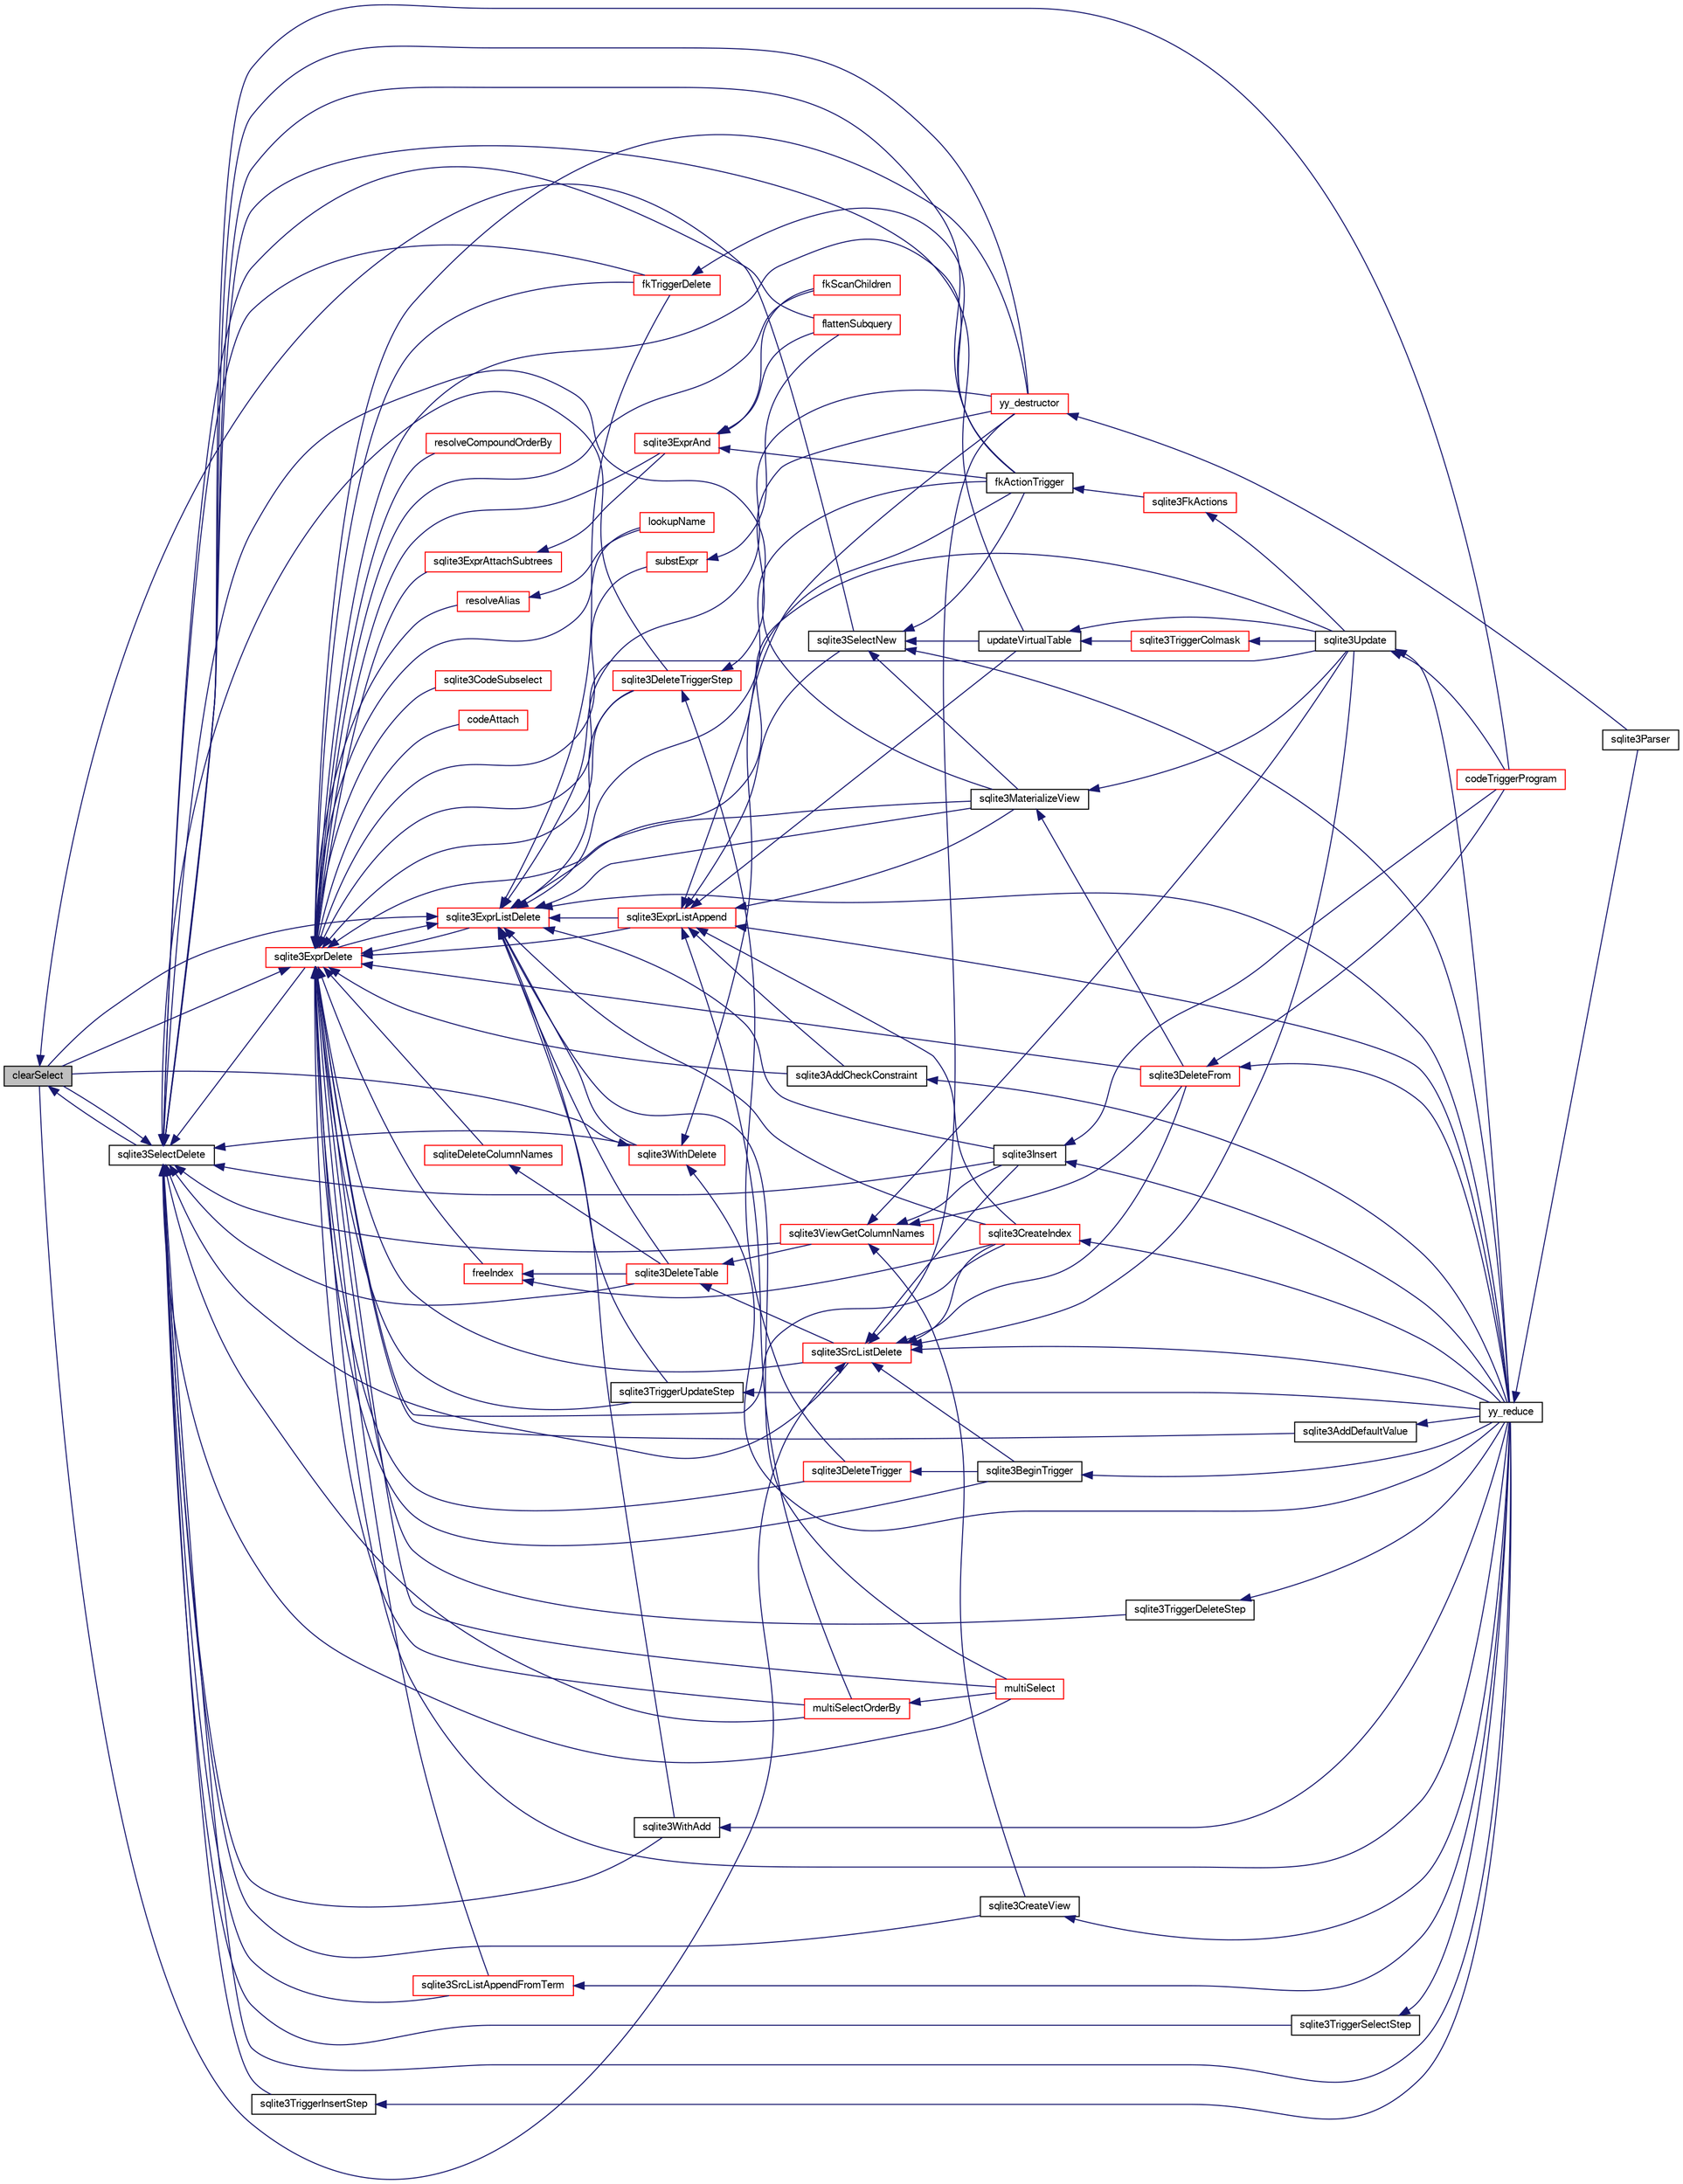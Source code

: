 digraph "clearSelect"
{
  edge [fontname="FreeSans",fontsize="10",labelfontname="FreeSans",labelfontsize="10"];
  node [fontname="FreeSans",fontsize="10",shape=record];
  rankdir="LR";
  Node45740 [label="clearSelect",height=0.2,width=0.4,color="black", fillcolor="grey75", style="filled", fontcolor="black"];
  Node45740 -> Node45741 [dir="back",color="midnightblue",fontsize="10",style="solid",fontname="FreeSans"];
  Node45741 [label="sqlite3SelectNew",height=0.2,width=0.4,color="black", fillcolor="white", style="filled",URL="$sqlite3_8c.html#af637faf2f42e6ac5b93c317ed350252c"];
  Node45741 -> Node45742 [dir="back",color="midnightblue",fontsize="10",style="solid",fontname="FreeSans"];
  Node45742 [label="sqlite3MaterializeView",height=0.2,width=0.4,color="black", fillcolor="white", style="filled",URL="$sqlite3_8c.html#a4557984b0b75f998fb0c3f231c9b1def"];
  Node45742 -> Node45743 [dir="back",color="midnightblue",fontsize="10",style="solid",fontname="FreeSans"];
  Node45743 [label="sqlite3DeleteFrom",height=0.2,width=0.4,color="red", fillcolor="white", style="filled",URL="$sqlite3_8c.html#ab9b4b45349188b49eabb23f94608a091"];
  Node45743 -> Node45748 [dir="back",color="midnightblue",fontsize="10",style="solid",fontname="FreeSans"];
  Node45748 [label="codeTriggerProgram",height=0.2,width=0.4,color="red", fillcolor="white", style="filled",URL="$sqlite3_8c.html#a120801f59d9281d201d2ff4b2606836e"];
  Node45743 -> Node45746 [dir="back",color="midnightblue",fontsize="10",style="solid",fontname="FreeSans"];
  Node45746 [label="yy_reduce",height=0.2,width=0.4,color="black", fillcolor="white", style="filled",URL="$sqlite3_8c.html#a7c419a9b25711c666a9a2449ef377f14"];
  Node45746 -> Node45747 [dir="back",color="midnightblue",fontsize="10",style="solid",fontname="FreeSans"];
  Node45747 [label="sqlite3Parser",height=0.2,width=0.4,color="black", fillcolor="white", style="filled",URL="$sqlite3_8c.html#a0327d71a5fabe0b6a343d78a2602e72a"];
  Node45742 -> Node45756 [dir="back",color="midnightblue",fontsize="10",style="solid",fontname="FreeSans"];
  Node45756 [label="sqlite3Update",height=0.2,width=0.4,color="black", fillcolor="white", style="filled",URL="$sqlite3_8c.html#ac5aa67c46e8cc8174566fabe6809fafa"];
  Node45756 -> Node45748 [dir="back",color="midnightblue",fontsize="10",style="solid",fontname="FreeSans"];
  Node45756 -> Node45746 [dir="back",color="midnightblue",fontsize="10",style="solid",fontname="FreeSans"];
  Node45741 -> Node45759 [dir="back",color="midnightblue",fontsize="10",style="solid",fontname="FreeSans"];
  Node45759 [label="fkActionTrigger",height=0.2,width=0.4,color="black", fillcolor="white", style="filled",URL="$sqlite3_8c.html#a45d66e3277860bacad58eb6296680c8e"];
  Node45759 -> Node45752 [dir="back",color="midnightblue",fontsize="10",style="solid",fontname="FreeSans"];
  Node45752 [label="sqlite3FkActions",height=0.2,width=0.4,color="red", fillcolor="white", style="filled",URL="$sqlite3_8c.html#a39159bd1623724946c22355ba7f3ef90"];
  Node45752 -> Node45756 [dir="back",color="midnightblue",fontsize="10",style="solid",fontname="FreeSans"];
  Node45741 -> Node45760 [dir="back",color="midnightblue",fontsize="10",style="solid",fontname="FreeSans"];
  Node45760 [label="updateVirtualTable",height=0.2,width=0.4,color="black", fillcolor="white", style="filled",URL="$sqlite3_8c.html#a740220531db9293c39a2cdd7da3f74e1"];
  Node45760 -> Node45758 [dir="back",color="midnightblue",fontsize="10",style="solid",fontname="FreeSans"];
  Node45758 [label="sqlite3TriggerColmask",height=0.2,width=0.4,color="red", fillcolor="white", style="filled",URL="$sqlite3_8c.html#acace8e99e37ae5e84ea03c65e820c540"];
  Node45758 -> Node45756 [dir="back",color="midnightblue",fontsize="10",style="solid",fontname="FreeSans"];
  Node45760 -> Node45756 [dir="back",color="midnightblue",fontsize="10",style="solid",fontname="FreeSans"];
  Node45741 -> Node45746 [dir="back",color="midnightblue",fontsize="10",style="solid",fontname="FreeSans"];
  Node45740 -> Node45761 [dir="back",color="midnightblue",fontsize="10",style="solid",fontname="FreeSans"];
  Node45761 [label="sqlite3SelectDelete",height=0.2,width=0.4,color="black", fillcolor="white", style="filled",URL="$sqlite3_8c.html#a0f56959f0acac85496744f0d068854a0"];
  Node45761 -> Node45762 [dir="back",color="midnightblue",fontsize="10",style="solid",fontname="FreeSans"];
  Node45762 [label="sqlite3ExprDelete",height=0.2,width=0.4,color="red", fillcolor="white", style="filled",URL="$sqlite3_8c.html#ae4e21ab5918e0428fbaa9e615dceb309"];
  Node45762 -> Node45763 [dir="back",color="midnightblue",fontsize="10",style="solid",fontname="FreeSans"];
  Node45763 [label="resolveAlias",height=0.2,width=0.4,color="red", fillcolor="white", style="filled",URL="$sqlite3_8c.html#af5aa683bef5c0eff80a792aa8a968167"];
  Node45763 -> Node45764 [dir="back",color="midnightblue",fontsize="10",style="solid",fontname="FreeSans"];
  Node45764 [label="lookupName",height=0.2,width=0.4,color="red", fillcolor="white", style="filled",URL="$sqlite3_8c.html#a9ee032f52b5e8bb82a72b574af904999"];
  Node45762 -> Node45764 [dir="back",color="midnightblue",fontsize="10",style="solid",fontname="FreeSans"];
  Node45762 -> Node45768 [dir="back",color="midnightblue",fontsize="10",style="solid",fontname="FreeSans"];
  Node45768 [label="resolveCompoundOrderBy",height=0.2,width=0.4,color="red", fillcolor="white", style="filled",URL="$sqlite3_8c.html#a462c5aa49cfd6aad6a92fa60ddefc569"];
  Node45762 -> Node45833 [dir="back",color="midnightblue",fontsize="10",style="solid",fontname="FreeSans"];
  Node45833 [label="sqlite3ExprAttachSubtrees",height=0.2,width=0.4,color="red", fillcolor="white", style="filled",URL="$sqlite3_8c.html#a74aac72e6029e25c0d4505a4cc4020c6"];
  Node45833 -> Node45841 [dir="back",color="midnightblue",fontsize="10",style="solid",fontname="FreeSans"];
  Node45841 [label="sqlite3ExprAnd",height=0.2,width=0.4,color="red", fillcolor="white", style="filled",URL="$sqlite3_8c.html#adb7ce3f2fe4bc4cb22dbb82aed2b6c32"];
  Node45841 -> Node45800 [dir="back",color="midnightblue",fontsize="10",style="solid",fontname="FreeSans"];
  Node45800 [label="fkScanChildren",height=0.2,width=0.4,color="red", fillcolor="white", style="filled",URL="$sqlite3_8c.html#a67c9dcb484336b3155e7a82a037d4691"];
  Node45841 -> Node45759 [dir="back",color="midnightblue",fontsize="10",style="solid",fontname="FreeSans"];
  Node45841 -> Node45842 [dir="back",color="midnightblue",fontsize="10",style="solid",fontname="FreeSans"];
  Node45842 [label="flattenSubquery",height=0.2,width=0.4,color="red", fillcolor="white", style="filled",URL="$sqlite3_8c.html#aa7dcde293e634ad09c4d76c16a640491"];
  Node45762 -> Node45841 [dir="back",color="midnightblue",fontsize="10",style="solid",fontname="FreeSans"];
  Node45762 -> Node45843 [dir="back",color="midnightblue",fontsize="10",style="solid",fontname="FreeSans"];
  Node45843 [label="sqlite3ExprListAppend",height=0.2,width=0.4,color="red", fillcolor="white", style="filled",URL="$sqlite3_8c.html#a2c227f0b97e0e31b120c702fae2b7409"];
  Node45843 -> Node45845 [dir="back",color="midnightblue",fontsize="10",style="solid",fontname="FreeSans"];
  Node45845 [label="sqlite3AddCheckConstraint",height=0.2,width=0.4,color="black", fillcolor="white", style="filled",URL="$sqlite3_8c.html#acedfa4de474ea529f7ff135a8947ff76"];
  Node45845 -> Node45746 [dir="back",color="midnightblue",fontsize="10",style="solid",fontname="FreeSans"];
  Node45843 -> Node45791 [dir="back",color="midnightblue",fontsize="10",style="solid",fontname="FreeSans"];
  Node45791 [label="sqlite3CreateIndex",height=0.2,width=0.4,color="red", fillcolor="white", style="filled",URL="$sqlite3_8c.html#a8dbe5e590ab6c58a8c45f34f7c81e825"];
  Node45791 -> Node45746 [dir="back",color="midnightblue",fontsize="10",style="solid",fontname="FreeSans"];
  Node45843 -> Node45742 [dir="back",color="midnightblue",fontsize="10",style="solid",fontname="FreeSans"];
  Node45843 -> Node45759 [dir="back",color="midnightblue",fontsize="10",style="solid",fontname="FreeSans"];
  Node45843 -> Node45741 [dir="back",color="midnightblue",fontsize="10",style="solid",fontname="FreeSans"];
  Node45843 -> Node45813 [dir="back",color="midnightblue",fontsize="10",style="solid",fontname="FreeSans"];
  Node45813 [label="multiSelectOrderBy",height=0.2,width=0.4,color="red", fillcolor="white", style="filled",URL="$sqlite3_8c.html#afcdb8488c6f4dfdadaf9f04bca35b808"];
  Node45813 -> Node45812 [dir="back",color="midnightblue",fontsize="10",style="solid",fontname="FreeSans"];
  Node45812 [label="multiSelect",height=0.2,width=0.4,color="red", fillcolor="white", style="filled",URL="$sqlite3_8c.html#a6456c61f3d9b2389738753cedfa24fa7"];
  Node45843 -> Node45760 [dir="back",color="midnightblue",fontsize="10",style="solid",fontname="FreeSans"];
  Node45843 -> Node45746 [dir="back",color="midnightblue",fontsize="10",style="solid",fontname="FreeSans"];
  Node45762 -> Node45847 [dir="back",color="midnightblue",fontsize="10",style="solid",fontname="FreeSans"];
  Node45847 [label="sqlite3ExprListDelete",height=0.2,width=0.4,color="red", fillcolor="white", style="filled",URL="$sqlite3_8c.html#ae9cd46eac81e86a04ed8c09b99fc3c10"];
  Node45847 -> Node45762 [dir="back",color="midnightblue",fontsize="10",style="solid",fontname="FreeSans"];
  Node45847 -> Node45843 [dir="back",color="midnightblue",fontsize="10",style="solid",fontname="FreeSans"];
  Node45847 -> Node45849 [dir="back",color="midnightblue",fontsize="10",style="solid",fontname="FreeSans"];
  Node45849 [label="sqlite3DeleteTable",height=0.2,width=0.4,color="red", fillcolor="white", style="filled",URL="$sqlite3_8c.html#a7fd3d507375a381a3807f92735318973"];
  Node45849 -> Node45775 [dir="back",color="midnightblue",fontsize="10",style="solid",fontname="FreeSans"];
  Node45775 [label="sqlite3ViewGetColumnNames",height=0.2,width=0.4,color="red", fillcolor="white", style="filled",URL="$sqlite3_8c.html#aebc7cd8d9e2bd174ae0a60363d3f6ce8"];
  Node45775 -> Node45774 [dir="back",color="midnightblue",fontsize="10",style="solid",fontname="FreeSans"];
  Node45774 [label="sqlite3CreateView",height=0.2,width=0.4,color="black", fillcolor="white", style="filled",URL="$sqlite3_8c.html#a9d85cb00ff71dee5cd9a019503a6982e"];
  Node45774 -> Node45746 [dir="back",color="midnightblue",fontsize="10",style="solid",fontname="FreeSans"];
  Node45775 -> Node45743 [dir="back",color="midnightblue",fontsize="10",style="solid",fontname="FreeSans"];
  Node45775 -> Node45755 [dir="back",color="midnightblue",fontsize="10",style="solid",fontname="FreeSans"];
  Node45755 [label="sqlite3Insert",height=0.2,width=0.4,color="black", fillcolor="white", style="filled",URL="$sqlite3_8c.html#a5b17c9c2000bae6bdff8e6be48d7dc2b"];
  Node45755 -> Node45748 [dir="back",color="midnightblue",fontsize="10",style="solid",fontname="FreeSans"];
  Node45755 -> Node45746 [dir="back",color="midnightblue",fontsize="10",style="solid",fontname="FreeSans"];
  Node45775 -> Node45756 [dir="back",color="midnightblue",fontsize="10",style="solid",fontname="FreeSans"];
  Node45849 -> Node45907 [dir="back",color="midnightblue",fontsize="10",style="solid",fontname="FreeSans"];
  Node45907 [label="sqlite3SrcListDelete",height=0.2,width=0.4,color="red", fillcolor="white", style="filled",URL="$sqlite3_8c.html#acc250a3e5e7fd8889a16a9f28e3e7312"];
  Node45907 -> Node45791 [dir="back",color="midnightblue",fontsize="10",style="solid",fontname="FreeSans"];
  Node45907 -> Node45743 [dir="back",color="midnightblue",fontsize="10",style="solid",fontname="FreeSans"];
  Node45907 -> Node45755 [dir="back",color="midnightblue",fontsize="10",style="solid",fontname="FreeSans"];
  Node45907 -> Node45740 [dir="back",color="midnightblue",fontsize="10",style="solid",fontname="FreeSans"];
  Node45907 -> Node45887 [dir="back",color="midnightblue",fontsize="10",style="solid",fontname="FreeSans"];
  Node45887 [label="sqlite3BeginTrigger",height=0.2,width=0.4,color="black", fillcolor="white", style="filled",URL="$sqlite3_8c.html#ac20a731dbd52edec68a09962c7f39a4c"];
  Node45887 -> Node45746 [dir="back",color="midnightblue",fontsize="10",style="solid",fontname="FreeSans"];
  Node45907 -> Node45756 [dir="back",color="midnightblue",fontsize="10",style="solid",fontname="FreeSans"];
  Node45907 -> Node45911 [dir="back",color="midnightblue",fontsize="10",style="solid",fontname="FreeSans"];
  Node45911 [label="yy_destructor",height=0.2,width=0.4,color="red", fillcolor="white", style="filled",URL="$sqlite3_8c.html#afca0f0d2a9c0e0ca0625382394fa060e"];
  Node45911 -> Node45747 [dir="back",color="midnightblue",fontsize="10",style="solid",fontname="FreeSans"];
  Node45907 -> Node45746 [dir="back",color="midnightblue",fontsize="10",style="solid",fontname="FreeSans"];
  Node45847 -> Node45791 [dir="back",color="midnightblue",fontsize="10",style="solid",fontname="FreeSans"];
  Node45847 -> Node45972 [dir="back",color="midnightblue",fontsize="10",style="solid",fontname="FreeSans"];
  Node45972 [label="sqlite3WithAdd",height=0.2,width=0.4,color="black", fillcolor="white", style="filled",URL="$sqlite3_8c.html#ac0c00d03610249b6b093e9c595cf1d5f"];
  Node45972 -> Node45746 [dir="back",color="midnightblue",fontsize="10",style="solid",fontname="FreeSans"];
  Node45847 -> Node45973 [dir="back",color="midnightblue",fontsize="10",style="solid",fontname="FreeSans"];
  Node45973 [label="sqlite3WithDelete",height=0.2,width=0.4,color="red", fillcolor="white", style="filled",URL="$sqlite3_8c.html#a17d9ea3de76b5d740b422ea9b4fe3abb"];
  Node45973 -> Node45740 [dir="back",color="midnightblue",fontsize="10",style="solid",fontname="FreeSans"];
  Node45973 -> Node45911 [dir="back",color="midnightblue",fontsize="10",style="solid",fontname="FreeSans"];
  Node45973 -> Node45746 [dir="back",color="midnightblue",fontsize="10",style="solid",fontname="FreeSans"];
  Node45847 -> Node45742 [dir="back",color="midnightblue",fontsize="10",style="solid",fontname="FreeSans"];
  Node45847 -> Node45974 [dir="back",color="midnightblue",fontsize="10",style="solid",fontname="FreeSans"];
  Node45974 [label="fkTriggerDelete",height=0.2,width=0.4,color="red", fillcolor="white", style="filled",URL="$sqlite3_8c.html#a45e39c07b1ac453fc3ee0d8779da2cc1"];
  Node45974 -> Node45759 [dir="back",color="midnightblue",fontsize="10",style="solid",fontname="FreeSans"];
  Node45847 -> Node45759 [dir="back",color="midnightblue",fontsize="10",style="solid",fontname="FreeSans"];
  Node45847 -> Node45755 [dir="back",color="midnightblue",fontsize="10",style="solid",fontname="FreeSans"];
  Node45847 -> Node45740 [dir="back",color="midnightblue",fontsize="10",style="solid",fontname="FreeSans"];
  Node45847 -> Node45812 [dir="back",color="midnightblue",fontsize="10",style="solid",fontname="FreeSans"];
  Node45847 -> Node45979 [dir="back",color="midnightblue",fontsize="10",style="solid",fontname="FreeSans"];
  Node45979 [label="sqlite3DeleteTriggerStep",height=0.2,width=0.4,color="red", fillcolor="white", style="filled",URL="$sqlite3_8c.html#a53f07c621cb9933a2287e26026abce8a"];
  Node45979 -> Node45980 [dir="back",color="midnightblue",fontsize="10",style="solid",fontname="FreeSans"];
  Node45980 [label="sqlite3DeleteTrigger",height=0.2,width=0.4,color="red", fillcolor="white", style="filled",URL="$sqlite3_8c.html#a4be7bebe98d17357fb3fa8cdb3b795f3"];
  Node45980 -> Node45887 [dir="back",color="midnightblue",fontsize="10",style="solid",fontname="FreeSans"];
  Node45979 -> Node45911 [dir="back",color="midnightblue",fontsize="10",style="solid",fontname="FreeSans"];
  Node45847 -> Node45982 [dir="back",color="midnightblue",fontsize="10",style="solid",fontname="FreeSans"];
  Node45982 [label="sqlite3TriggerUpdateStep",height=0.2,width=0.4,color="black", fillcolor="white", style="filled",URL="$sqlite3_8c.html#a747552fbad2050589d779b2baee13941"];
  Node45982 -> Node45746 [dir="back",color="midnightblue",fontsize="10",style="solid",fontname="FreeSans"];
  Node45847 -> Node45756 [dir="back",color="midnightblue",fontsize="10",style="solid",fontname="FreeSans"];
  Node45847 -> Node45911 [dir="back",color="midnightblue",fontsize="10",style="solid",fontname="FreeSans"];
  Node45847 -> Node45746 [dir="back",color="midnightblue",fontsize="10",style="solid",fontname="FreeSans"];
  Node45762 -> Node45781 [dir="back",color="midnightblue",fontsize="10",style="solid",fontname="FreeSans"];
  Node45781 [label="sqlite3CodeSubselect",height=0.2,width=0.4,color="red", fillcolor="white", style="filled",URL="$sqlite3_8c.html#aa69b46d2204a1d1b110107a1be12ee0c"];
  Node45762 -> Node45806 [dir="back",color="midnightblue",fontsize="10",style="solid",fontname="FreeSans"];
  Node45806 [label="codeAttach",height=0.2,width=0.4,color="red", fillcolor="white", style="filled",URL="$sqlite3_8c.html#ade4e9e30d828a19c191fdcb098676d5b"];
  Node45762 -> Node45895 [dir="back",color="midnightblue",fontsize="10",style="solid",fontname="FreeSans"];
  Node45895 [label="freeIndex",height=0.2,width=0.4,color="red", fillcolor="white", style="filled",URL="$sqlite3_8c.html#a00907c99c18d5bcb9d0b38c077146c31"];
  Node45895 -> Node45849 [dir="back",color="midnightblue",fontsize="10",style="solid",fontname="FreeSans"];
  Node45895 -> Node45791 [dir="back",color="midnightblue",fontsize="10",style="solid",fontname="FreeSans"];
  Node45762 -> Node45983 [dir="back",color="midnightblue",fontsize="10",style="solid",fontname="FreeSans"];
  Node45983 [label="sqliteDeleteColumnNames",height=0.2,width=0.4,color="red", fillcolor="white", style="filled",URL="$sqlite3_8c.html#a30fd46bd85a745b908f382e5dd74c38a"];
  Node45983 -> Node45849 [dir="back",color="midnightblue",fontsize="10",style="solid",fontname="FreeSans"];
  Node45762 -> Node45985 [dir="back",color="midnightblue",fontsize="10",style="solid",fontname="FreeSans"];
  Node45985 [label="sqlite3AddDefaultValue",height=0.2,width=0.4,color="black", fillcolor="white", style="filled",URL="$sqlite3_8c.html#a0c9a36f669a7f33ff5e2db5d8586ef6b"];
  Node45985 -> Node45746 [dir="back",color="midnightblue",fontsize="10",style="solid",fontname="FreeSans"];
  Node45762 -> Node45845 [dir="back",color="midnightblue",fontsize="10",style="solid",fontname="FreeSans"];
  Node45762 -> Node45791 [dir="back",color="midnightblue",fontsize="10",style="solid",fontname="FreeSans"];
  Node45762 -> Node45907 [dir="back",color="midnightblue",fontsize="10",style="solid",fontname="FreeSans"];
  Node45762 -> Node45909 [dir="back",color="midnightblue",fontsize="10",style="solid",fontname="FreeSans"];
  Node45909 [label="sqlite3SrcListAppendFromTerm",height=0.2,width=0.4,color="red", fillcolor="white", style="filled",URL="$sqlite3_8c.html#ac5a48dfc8b87c7d09fa9928e1cbda9bf"];
  Node45909 -> Node45746 [dir="back",color="midnightblue",fontsize="10",style="solid",fontname="FreeSans"];
  Node45762 -> Node45742 [dir="back",color="midnightblue",fontsize="10",style="solid",fontname="FreeSans"];
  Node45762 -> Node45743 [dir="back",color="midnightblue",fontsize="10",style="solid",fontname="FreeSans"];
  Node45762 -> Node45800 [dir="back",color="midnightblue",fontsize="10",style="solid",fontname="FreeSans"];
  Node45762 -> Node45974 [dir="back",color="midnightblue",fontsize="10",style="solid",fontname="FreeSans"];
  Node45762 -> Node45759 [dir="back",color="midnightblue",fontsize="10",style="solid",fontname="FreeSans"];
  Node45762 -> Node45740 [dir="back",color="midnightblue",fontsize="10",style="solid",fontname="FreeSans"];
  Node45762 -> Node45812 [dir="back",color="midnightblue",fontsize="10",style="solid",fontname="FreeSans"];
  Node45762 -> Node45813 [dir="back",color="midnightblue",fontsize="10",style="solid",fontname="FreeSans"];
  Node45762 -> Node45986 [dir="back",color="midnightblue",fontsize="10",style="solid",fontname="FreeSans"];
  Node45986 [label="substExpr",height=0.2,width=0.4,color="red", fillcolor="white", style="filled",URL="$sqlite3_8c.html#a7e30cc0ad46f01288c342a4e378d9484"];
  Node45986 -> Node45842 [dir="back",color="midnightblue",fontsize="10",style="solid",fontname="FreeSans"];
  Node45762 -> Node45979 [dir="back",color="midnightblue",fontsize="10",style="solid",fontname="FreeSans"];
  Node45762 -> Node45887 [dir="back",color="midnightblue",fontsize="10",style="solid",fontname="FreeSans"];
  Node45762 -> Node45982 [dir="back",color="midnightblue",fontsize="10",style="solid",fontname="FreeSans"];
  Node45762 -> Node45989 [dir="back",color="midnightblue",fontsize="10",style="solid",fontname="FreeSans"];
  Node45989 [label="sqlite3TriggerDeleteStep",height=0.2,width=0.4,color="black", fillcolor="white", style="filled",URL="$sqlite3_8c.html#a7f1bcb4e2de5e641f2c286d27348f823"];
  Node45989 -> Node45746 [dir="back",color="midnightblue",fontsize="10",style="solid",fontname="FreeSans"];
  Node45762 -> Node45980 [dir="back",color="midnightblue",fontsize="10",style="solid",fontname="FreeSans"];
  Node45762 -> Node45756 [dir="back",color="midnightblue",fontsize="10",style="solid",fontname="FreeSans"];
  Node45762 -> Node45911 [dir="back",color="midnightblue",fontsize="10",style="solid",fontname="FreeSans"];
  Node45762 -> Node45746 [dir="back",color="midnightblue",fontsize="10",style="solid",fontname="FreeSans"];
  Node45761 -> Node45849 [dir="back",color="midnightblue",fontsize="10",style="solid",fontname="FreeSans"];
  Node45761 -> Node45774 [dir="back",color="midnightblue",fontsize="10",style="solid",fontname="FreeSans"];
  Node45761 -> Node45775 [dir="back",color="midnightblue",fontsize="10",style="solid",fontname="FreeSans"];
  Node45761 -> Node45907 [dir="back",color="midnightblue",fontsize="10",style="solid",fontname="FreeSans"];
  Node45761 -> Node45909 [dir="back",color="midnightblue",fontsize="10",style="solid",fontname="FreeSans"];
  Node45761 -> Node45972 [dir="back",color="midnightblue",fontsize="10",style="solid",fontname="FreeSans"];
  Node45761 -> Node45973 [dir="back",color="midnightblue",fontsize="10",style="solid",fontname="FreeSans"];
  Node45761 -> Node45742 [dir="back",color="midnightblue",fontsize="10",style="solid",fontname="FreeSans"];
  Node45761 -> Node45974 [dir="back",color="midnightblue",fontsize="10",style="solid",fontname="FreeSans"];
  Node45761 -> Node45759 [dir="back",color="midnightblue",fontsize="10",style="solid",fontname="FreeSans"];
  Node45761 -> Node45755 [dir="back",color="midnightblue",fontsize="10",style="solid",fontname="FreeSans"];
  Node45761 -> Node45740 [dir="back",color="midnightblue",fontsize="10",style="solid",fontname="FreeSans"];
  Node45761 -> Node45812 [dir="back",color="midnightblue",fontsize="10",style="solid",fontname="FreeSans"];
  Node45761 -> Node45813 [dir="back",color="midnightblue",fontsize="10",style="solid",fontname="FreeSans"];
  Node45761 -> Node45842 [dir="back",color="midnightblue",fontsize="10",style="solid",fontname="FreeSans"];
  Node45761 -> Node45979 [dir="back",color="midnightblue",fontsize="10",style="solid",fontname="FreeSans"];
  Node45761 -> Node45999 [dir="back",color="midnightblue",fontsize="10",style="solid",fontname="FreeSans"];
  Node45999 [label="sqlite3TriggerSelectStep",height=0.2,width=0.4,color="black", fillcolor="white", style="filled",URL="$sqlite3_8c.html#a3ce36324b25566a88b296b31a106a075"];
  Node45999 -> Node45746 [dir="back",color="midnightblue",fontsize="10",style="solid",fontname="FreeSans"];
  Node45761 -> Node46000 [dir="back",color="midnightblue",fontsize="10",style="solid",fontname="FreeSans"];
  Node46000 [label="sqlite3TriggerInsertStep",height=0.2,width=0.4,color="black", fillcolor="white", style="filled",URL="$sqlite3_8c.html#a7204c378dad0dfefd6ab40c3d9508c64"];
  Node46000 -> Node45746 [dir="back",color="midnightblue",fontsize="10",style="solid",fontname="FreeSans"];
  Node45761 -> Node45748 [dir="back",color="midnightblue",fontsize="10",style="solid",fontname="FreeSans"];
  Node45761 -> Node45760 [dir="back",color="midnightblue",fontsize="10",style="solid",fontname="FreeSans"];
  Node45761 -> Node45911 [dir="back",color="midnightblue",fontsize="10",style="solid",fontname="FreeSans"];
  Node45761 -> Node45746 [dir="back",color="midnightblue",fontsize="10",style="solid",fontname="FreeSans"];
}
